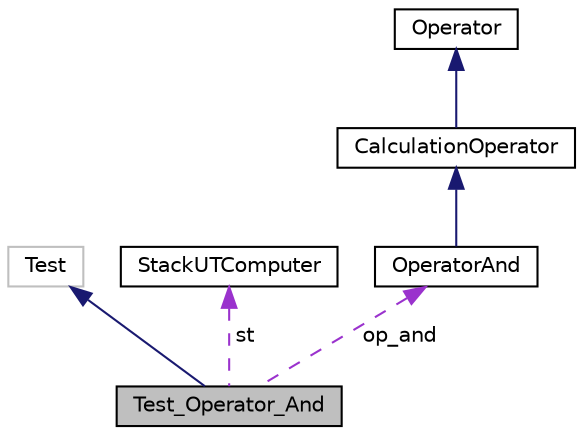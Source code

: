 digraph "Test_Operator_And"
{
  edge [fontname="Helvetica",fontsize="10",labelfontname="Helvetica",labelfontsize="10"];
  node [fontname="Helvetica",fontsize="10",shape=record];
  Node1 [label="Test_Operator_And",height=0.2,width=0.4,color="black", fillcolor="grey75", style="filled", fontcolor="black"];
  Node2 -> Node1 [dir="back",color="midnightblue",fontsize="10",style="solid",fontname="Helvetica"];
  Node2 [label="Test",height=0.2,width=0.4,color="grey75", fillcolor="white", style="filled"];
  Node3 -> Node1 [dir="back",color="darkorchid3",fontsize="10",style="dashed",label=" st" ,fontname="Helvetica"];
  Node3 [label="StackUTComputer",height=0.2,width=0.4,color="black", fillcolor="white", style="filled",URL="$class_stack_u_t_computer.html"];
  Node4 -> Node1 [dir="back",color="darkorchid3",fontsize="10",style="dashed",label=" op_and" ,fontname="Helvetica"];
  Node4 [label="OperatorAnd",height=0.2,width=0.4,color="black", fillcolor="white", style="filled",URL="$class_operator_and.html"];
  Node5 -> Node4 [dir="back",color="midnightblue",fontsize="10",style="solid",fontname="Helvetica"];
  Node5 [label="CalculationOperator",height=0.2,width=0.4,color="black", fillcolor="white", style="filled",URL="$class_calculation_operator.html"];
  Node6 -> Node5 [dir="back",color="midnightblue",fontsize="10",style="solid",fontname="Helvetica"];
  Node6 [label="Operator",height=0.2,width=0.4,color="black", fillcolor="white", style="filled",URL="$class_operator.html"];
}
